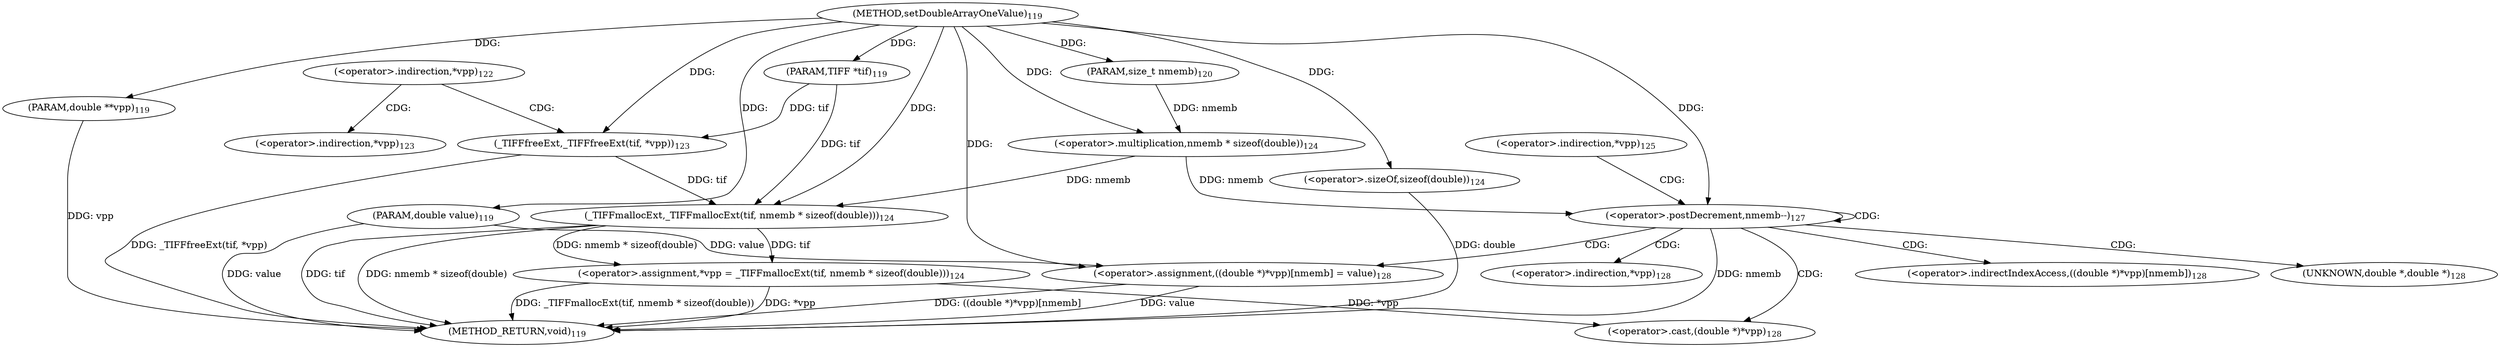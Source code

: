 digraph "setDoubleArrayOneValue" {  
"39896" [label = <(METHOD,setDoubleArrayOneValue)<SUB>119</SUB>> ]
"39934" [label = <(METHOD_RETURN,void)<SUB>119</SUB>> ]
"39897" [label = <(PARAM,TIFF *tif)<SUB>119</SUB>> ]
"39898" [label = <(PARAM,double **vpp)<SUB>119</SUB>> ]
"39899" [label = <(PARAM,double value)<SUB>119</SUB>> ]
"39900" [label = <(PARAM,size_t nmemb)<SUB>120</SUB>> ]
"39910" [label = <(&lt;operator&gt;.assignment,*vpp = _TIFFmallocExt(tif, nmemb * sizeof(double)))<SUB>124</SUB>> ]
"39906" [label = <(_TIFFfreeExt,_TIFFfreeExt(tif, *vpp))<SUB>123</SUB>> ]
"39913" [label = <(_TIFFmallocExt,_TIFFmallocExt(tif, nmemb * sizeof(double)))<SUB>124</SUB>> ]
"39915" [label = <(&lt;operator&gt;.multiplication,nmemb * sizeof(double))<SUB>124</SUB>> ]
"39924" [label = <(&lt;operator&gt;.postDecrement,nmemb--)<SUB>127</SUB>> ]
"39926" [label = <(&lt;operator&gt;.assignment,((double *)*vpp)[nmemb] = value)<SUB>128</SUB>> ]
"39917" [label = <(&lt;operator&gt;.sizeOf,sizeof(double))<SUB>124</SUB>> ]
"39928" [label = <(&lt;operator&gt;.cast,(double *)*vpp)<SUB>128</SUB>> ]
"39903" [label = <(&lt;operator&gt;.indirection,*vpp)<SUB>122</SUB>> ]
"39920" [label = <(&lt;operator&gt;.indirection,*vpp)<SUB>125</SUB>> ]
"39908" [label = <(&lt;operator&gt;.indirection,*vpp)<SUB>123</SUB>> ]
"39927" [label = <(&lt;operator&gt;.indirectIndexAccess,((double *)*vpp)[nmemb])<SUB>128</SUB>> ]
"39929" [label = <(UNKNOWN,double *,double *)<SUB>128</SUB>> ]
"39930" [label = <(&lt;operator&gt;.indirection,*vpp)<SUB>128</SUB>> ]
  "39898" -> "39934"  [ label = "DDG: vpp"] 
  "39899" -> "39934"  [ label = "DDG: value"] 
  "39906" -> "39934"  [ label = "DDG: _TIFFfreeExt(tif, *vpp)"] 
  "39910" -> "39934"  [ label = "DDG: *vpp"] 
  "39913" -> "39934"  [ label = "DDG: tif"] 
  "39913" -> "39934"  [ label = "DDG: nmemb * sizeof(double)"] 
  "39910" -> "39934"  [ label = "DDG: _TIFFmallocExt(tif, nmemb * sizeof(double))"] 
  "39924" -> "39934"  [ label = "DDG: nmemb"] 
  "39926" -> "39934"  [ label = "DDG: ((double *)*vpp)[nmemb]"] 
  "39926" -> "39934"  [ label = "DDG: value"] 
  "39917" -> "39934"  [ label = "DDG: double"] 
  "39896" -> "39897"  [ label = "DDG: "] 
  "39896" -> "39898"  [ label = "DDG: "] 
  "39896" -> "39899"  [ label = "DDG: "] 
  "39896" -> "39900"  [ label = "DDG: "] 
  "39913" -> "39910"  [ label = "DDG: tif"] 
  "39913" -> "39910"  [ label = "DDG: nmemb * sizeof(double)"] 
  "39906" -> "39913"  [ label = "DDG: tif"] 
  "39897" -> "39913"  [ label = "DDG: tif"] 
  "39896" -> "39913"  [ label = "DDG: "] 
  "39915" -> "39913"  [ label = "DDG: nmemb"] 
  "39897" -> "39906"  [ label = "DDG: tif"] 
  "39896" -> "39906"  [ label = "DDG: "] 
  "39900" -> "39915"  [ label = "DDG: nmemb"] 
  "39896" -> "39915"  [ label = "DDG: "] 
  "39899" -> "39926"  [ label = "DDG: value"] 
  "39896" -> "39926"  [ label = "DDG: "] 
  "39896" -> "39917"  [ label = "DDG: "] 
  "39915" -> "39924"  [ label = "DDG: nmemb"] 
  "39896" -> "39924"  [ label = "DDG: "] 
  "39910" -> "39928"  [ label = "DDG: *vpp"] 
  "39903" -> "39906"  [ label = "CDG: "] 
  "39903" -> "39908"  [ label = "CDG: "] 
  "39920" -> "39924"  [ label = "CDG: "] 
  "39924" -> "39930"  [ label = "CDG: "] 
  "39924" -> "39926"  [ label = "CDG: "] 
  "39924" -> "39929"  [ label = "CDG: "] 
  "39924" -> "39924"  [ label = "CDG: "] 
  "39924" -> "39928"  [ label = "CDG: "] 
  "39924" -> "39927"  [ label = "CDG: "] 
}
